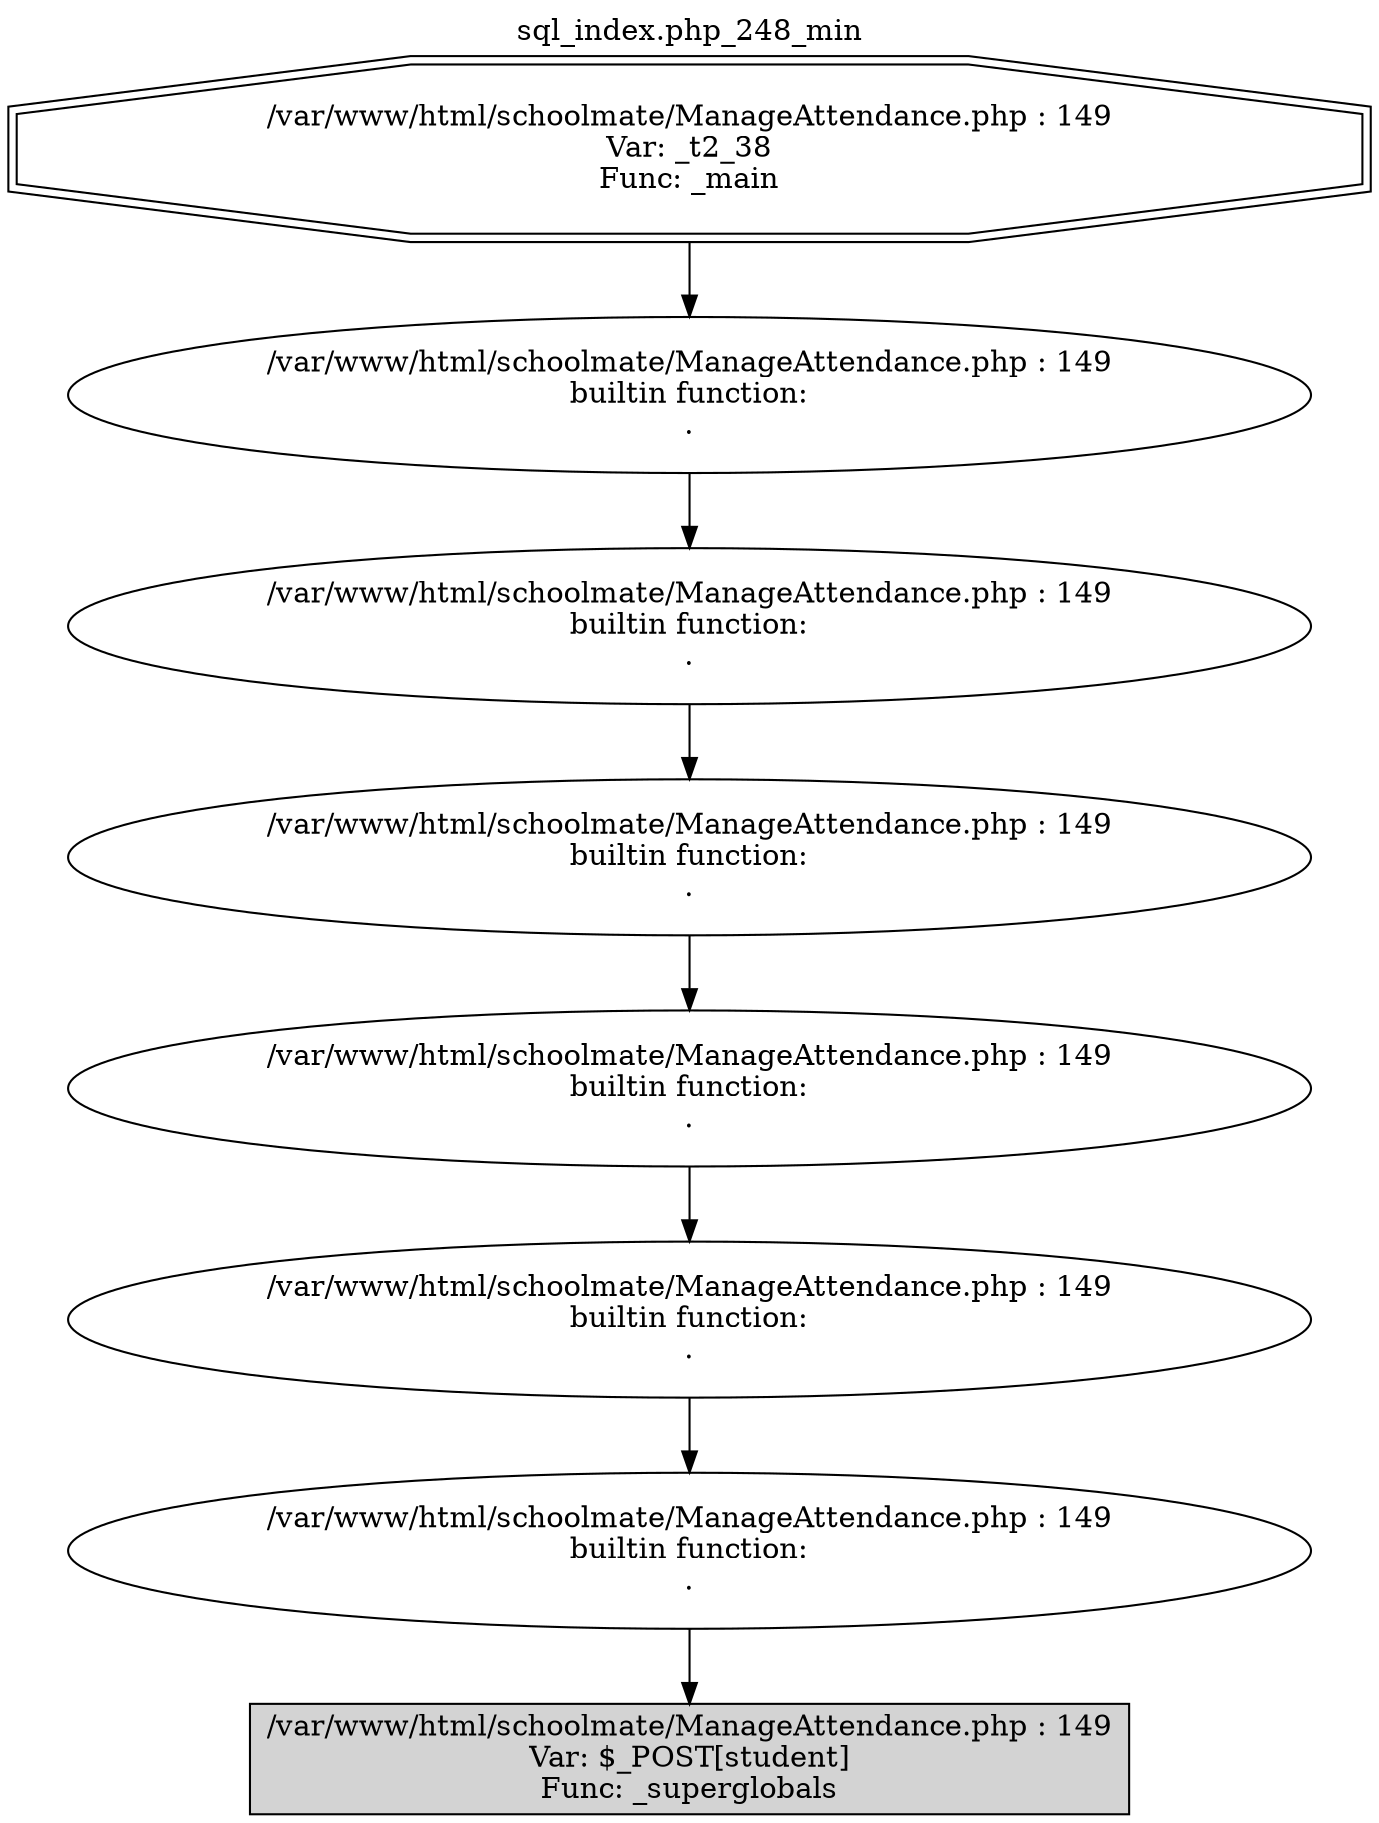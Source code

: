digraph cfg {
  label="sql_index.php_248_min";
  labelloc=t;
  n1 [shape=doubleoctagon, label="/var/www/html/schoolmate/ManageAttendance.php : 149\nVar: _t2_38\nFunc: _main\n"];
  n2 [shape=ellipse, label="/var/www/html/schoolmate/ManageAttendance.php : 149\nbuiltin function:\n.\n"];
  n3 [shape=ellipse, label="/var/www/html/schoolmate/ManageAttendance.php : 149\nbuiltin function:\n.\n"];
  n4 [shape=ellipse, label="/var/www/html/schoolmate/ManageAttendance.php : 149\nbuiltin function:\n.\n"];
  n5 [shape=ellipse, label="/var/www/html/schoolmate/ManageAttendance.php : 149\nbuiltin function:\n.\n"];
  n6 [shape=ellipse, label="/var/www/html/schoolmate/ManageAttendance.php : 149\nbuiltin function:\n.\n"];
  n7 [shape=ellipse, label="/var/www/html/schoolmate/ManageAttendance.php : 149\nbuiltin function:\n.\n"];
  n8 [shape=box, label="/var/www/html/schoolmate/ManageAttendance.php : 149\nVar: $_POST[student]\nFunc: _superglobals\n",style=filled];
  n1 -> n2;
  n2 -> n3;
  n3 -> n4;
  n4 -> n5;
  n5 -> n6;
  n6 -> n7;
  n7 -> n8;
}
